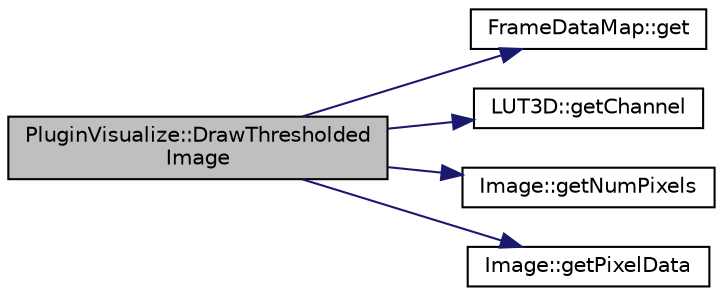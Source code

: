 digraph "PluginVisualize::DrawThresholdedImage"
{
 // INTERACTIVE_SVG=YES
  edge [fontname="Helvetica",fontsize="10",labelfontname="Helvetica",labelfontsize="10"];
  node [fontname="Helvetica",fontsize="10",shape=record];
  rankdir="LR";
  Node1 [label="PluginVisualize::DrawThresholded\lImage",height=0.2,width=0.4,color="black", fillcolor="grey75", style="filled", fontcolor="black"];
  Node1 -> Node2 [color="midnightblue",fontsize="10",style="solid",fontname="Helvetica"];
  Node2 [label="FrameDataMap::get",height=0.2,width=0.4,color="black", fillcolor="white", style="filled",URL="$db/d71/class_frame_data_map.html#afd413bf943754d195c11e868b49dd974"];
  Node1 -> Node3 [color="midnightblue",fontsize="10",style="solid",fontname="Helvetica"];
  Node3 [label="LUT3D::getChannel",height=0.2,width=0.4,color="black", fillcolor="white", style="filled",URL="$d7/d15/class_l_u_t3_d.html#a69ac064af63fb20ad07822b29694f158"];
  Node1 -> Node4 [color="midnightblue",fontsize="10",style="solid",fontname="Helvetica"];
  Node4 [label="Image::getNumPixels",height=0.2,width=0.4,color="black", fillcolor="white", style="filled",URL="$de/d73/class_image.html#a61645c0c4b68709ecae841c96ed144c6"];
  Node1 -> Node5 [color="midnightblue",fontsize="10",style="solid",fontname="Helvetica"];
  Node5 [label="Image::getPixelData",height=0.2,width=0.4,color="black", fillcolor="white", style="filled",URL="$de/d73/class_image.html#adb1c63515c088b47f678251e4a47f677"];
}
